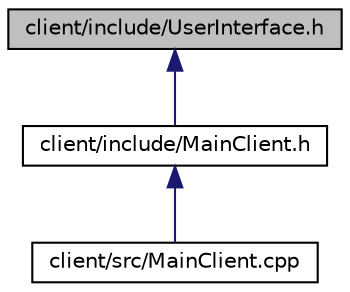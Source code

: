 digraph "client/include/UserInterface.h"
{
 // INTERACTIVE_SVG=YES
 // LATEX_PDF_SIZE
  edge [fontname="Helvetica",fontsize="10",labelfontname="Helvetica",labelfontsize="10"];
  node [fontname="Helvetica",fontsize="10",shape=record];
  Node1 [label="client/include/UserInterface.h",height=0.2,width=0.4,color="black", fillcolor="grey75", style="filled", fontcolor="black",tooltip="Manages the user interface for the client application."];
  Node1 -> Node2 [dir="back",color="midnightblue",fontsize="10",style="solid",fontname="Helvetica"];
  Node2 [label="client/include/MainClient.h",height=0.2,width=0.4,color="black", fillcolor="white", style="filled",URL="$MainClient_8h.html",tooltip="Manages the main client operations in the riddle game."];
  Node2 -> Node3 [dir="back",color="midnightblue",fontsize="10",style="solid",fontname="Helvetica"];
  Node3 [label="client/src/MainClient.cpp",height=0.2,width=0.4,color="black", fillcolor="white", style="filled",URL="$MainClient_8cpp.html",tooltip=" "];
}
